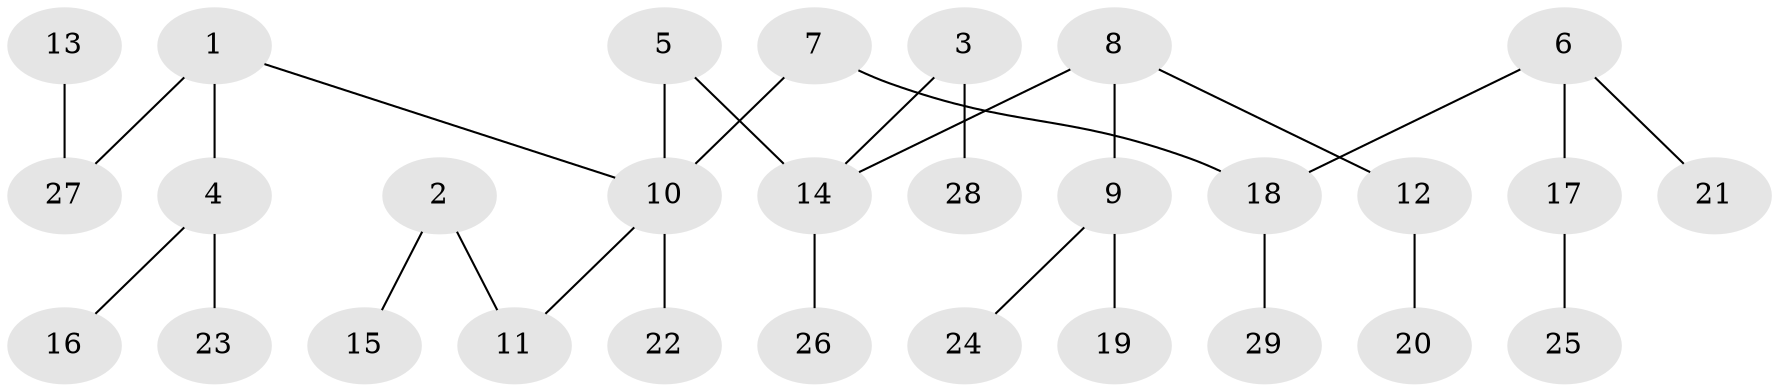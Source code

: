 // original degree distribution, {3: 0.14035087719298245, 6: 0.017543859649122806, 4: 0.10526315789473684, 5: 0.017543859649122806, 1: 0.5087719298245614, 2: 0.21052631578947367}
// Generated by graph-tools (version 1.1) at 2025/02/03/09/25 03:02:24]
// undirected, 29 vertices, 28 edges
graph export_dot {
graph [start="1"]
  node [color=gray90,style=filled];
  1;
  2;
  3;
  4;
  5;
  6;
  7;
  8;
  9;
  10;
  11;
  12;
  13;
  14;
  15;
  16;
  17;
  18;
  19;
  20;
  21;
  22;
  23;
  24;
  25;
  26;
  27;
  28;
  29;
  1 -- 4 [weight=1.0];
  1 -- 10 [weight=1.0];
  1 -- 27 [weight=1.0];
  2 -- 11 [weight=1.0];
  2 -- 15 [weight=1.0];
  3 -- 14 [weight=1.0];
  3 -- 28 [weight=1.0];
  4 -- 16 [weight=1.0];
  4 -- 23 [weight=1.0];
  5 -- 10 [weight=1.0];
  5 -- 14 [weight=1.0];
  6 -- 17 [weight=1.0];
  6 -- 18 [weight=1.0];
  6 -- 21 [weight=1.0];
  7 -- 10 [weight=1.0];
  7 -- 18 [weight=1.0];
  8 -- 9 [weight=1.0];
  8 -- 12 [weight=1.0];
  8 -- 14 [weight=1.0];
  9 -- 19 [weight=1.0];
  9 -- 24 [weight=1.0];
  10 -- 11 [weight=1.0];
  10 -- 22 [weight=1.0];
  12 -- 20 [weight=1.0];
  13 -- 27 [weight=1.0];
  14 -- 26 [weight=1.0];
  17 -- 25 [weight=1.0];
  18 -- 29 [weight=1.0];
}
